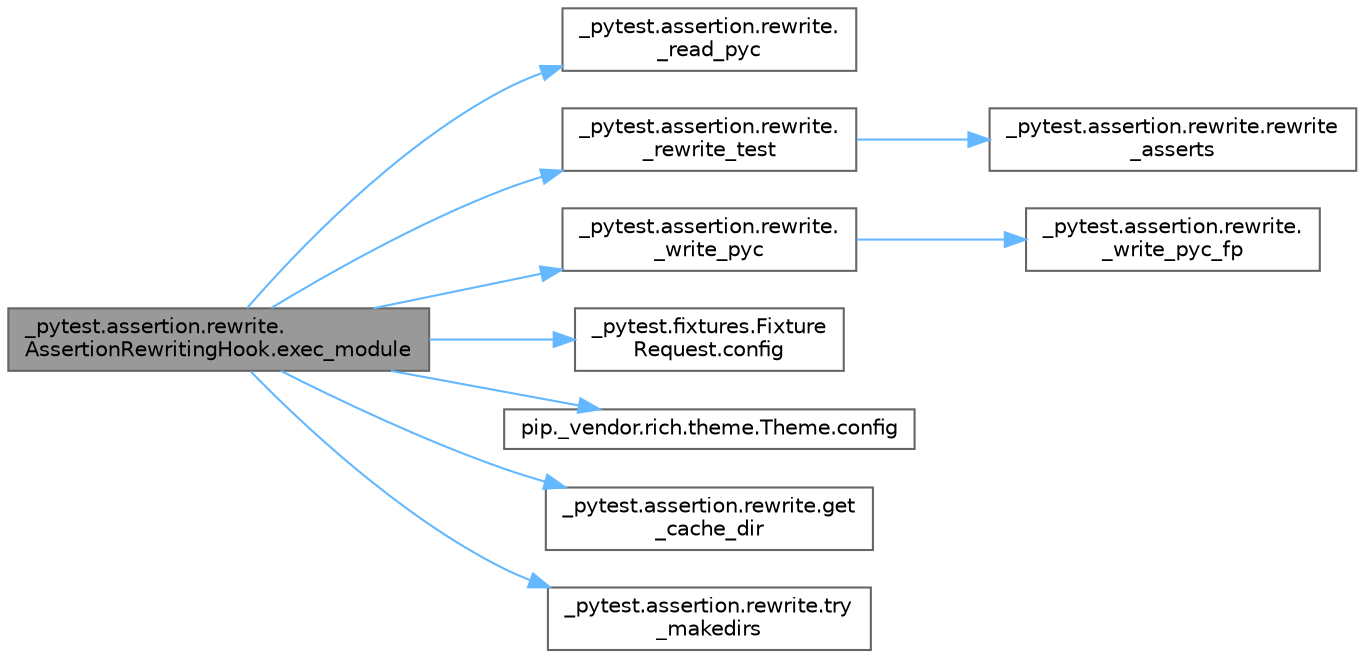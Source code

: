 digraph "_pytest.assertion.rewrite.AssertionRewritingHook.exec_module"
{
 // LATEX_PDF_SIZE
  bgcolor="transparent";
  edge [fontname=Helvetica,fontsize=10,labelfontname=Helvetica,labelfontsize=10];
  node [fontname=Helvetica,fontsize=10,shape=box,height=0.2,width=0.4];
  rankdir="LR";
  Node1 [id="Node000001",label="_pytest.assertion.rewrite.\lAssertionRewritingHook.exec_module",height=0.2,width=0.4,color="gray40", fillcolor="grey60", style="filled", fontcolor="black",tooltip=" "];
  Node1 -> Node2 [id="edge1_Node000001_Node000002",color="steelblue1",style="solid",tooltip=" "];
  Node2 [id="Node000002",label="_pytest.assertion.rewrite.\l_read_pyc",height=0.2,width=0.4,color="grey40", fillcolor="white", style="filled",URL="$namespace__pytest_1_1assertion_1_1rewrite.html#a455f7b22e319fb034499cd64f80ffeab",tooltip=" "];
  Node1 -> Node3 [id="edge2_Node000001_Node000003",color="steelblue1",style="solid",tooltip=" "];
  Node3 [id="Node000003",label="_pytest.assertion.rewrite.\l_rewrite_test",height=0.2,width=0.4,color="grey40", fillcolor="white", style="filled",URL="$namespace__pytest_1_1assertion_1_1rewrite.html#a570d5c8052176b6cfd135aaf2ce426e6",tooltip=" "];
  Node3 -> Node4 [id="edge3_Node000003_Node000004",color="steelblue1",style="solid",tooltip=" "];
  Node4 [id="Node000004",label="_pytest.assertion.rewrite.rewrite\l_asserts",height=0.2,width=0.4,color="grey40", fillcolor="white", style="filled",URL="$namespace__pytest_1_1assertion_1_1rewrite.html#a95f3e9cbd001b52a0bd8ccbb88fc709e",tooltip=" "];
  Node1 -> Node5 [id="edge4_Node000001_Node000005",color="steelblue1",style="solid",tooltip=" "];
  Node5 [id="Node000005",label="_pytest.assertion.rewrite.\l_write_pyc",height=0.2,width=0.4,color="grey40", fillcolor="white", style="filled",URL="$namespace__pytest_1_1assertion_1_1rewrite.html#a2fe8e287b48cb0883c458333c8111d73",tooltip=" "];
  Node5 -> Node6 [id="edge5_Node000005_Node000006",color="steelblue1",style="solid",tooltip=" "];
  Node6 [id="Node000006",label="_pytest.assertion.rewrite.\l_write_pyc_fp",height=0.2,width=0.4,color="grey40", fillcolor="white", style="filled",URL="$namespace__pytest_1_1assertion_1_1rewrite.html#a68fa3dbf9402ae029e507ea69a27a770",tooltip=" "];
  Node1 -> Node7 [id="edge6_Node000001_Node000007",color="steelblue1",style="solid",tooltip=" "];
  Node7 [id="Node000007",label="_pytest.fixtures.Fixture\lRequest.config",height=0.2,width=0.4,color="grey40", fillcolor="white", style="filled",URL="$class__pytest_1_1fixtures_1_1_fixture_request.html#a9ed7b83923283e6cc50ae1c56f68b36d",tooltip=" "];
  Node1 -> Node8 [id="edge7_Node000001_Node000008",color="steelblue1",style="solid",tooltip=" "];
  Node8 [id="Node000008",label="pip._vendor.rich.theme.Theme.config",height=0.2,width=0.4,color="grey40", fillcolor="white", style="filled",URL="$classpip_1_1__vendor_1_1rich_1_1theme_1_1_theme.html#a66944133178df92a2cc2793b6053a2ea",tooltip=" "];
  Node1 -> Node9 [id="edge8_Node000001_Node000009",color="steelblue1",style="solid",tooltip=" "];
  Node9 [id="Node000009",label="_pytest.assertion.rewrite.get\l_cache_dir",height=0.2,width=0.4,color="grey40", fillcolor="white", style="filled",URL="$namespace__pytest_1_1assertion_1_1rewrite.html#a1a83655efc66f79ff9c5bfcede81d501",tooltip=" "];
  Node1 -> Node10 [id="edge9_Node000001_Node000010",color="steelblue1",style="solid",tooltip=" "];
  Node10 [id="Node000010",label="_pytest.assertion.rewrite.try\l_makedirs",height=0.2,width=0.4,color="grey40", fillcolor="white", style="filled",URL="$namespace__pytest_1_1assertion_1_1rewrite.html#a303271ed185cff66f881c876bc6f3f90",tooltip=" "];
}
